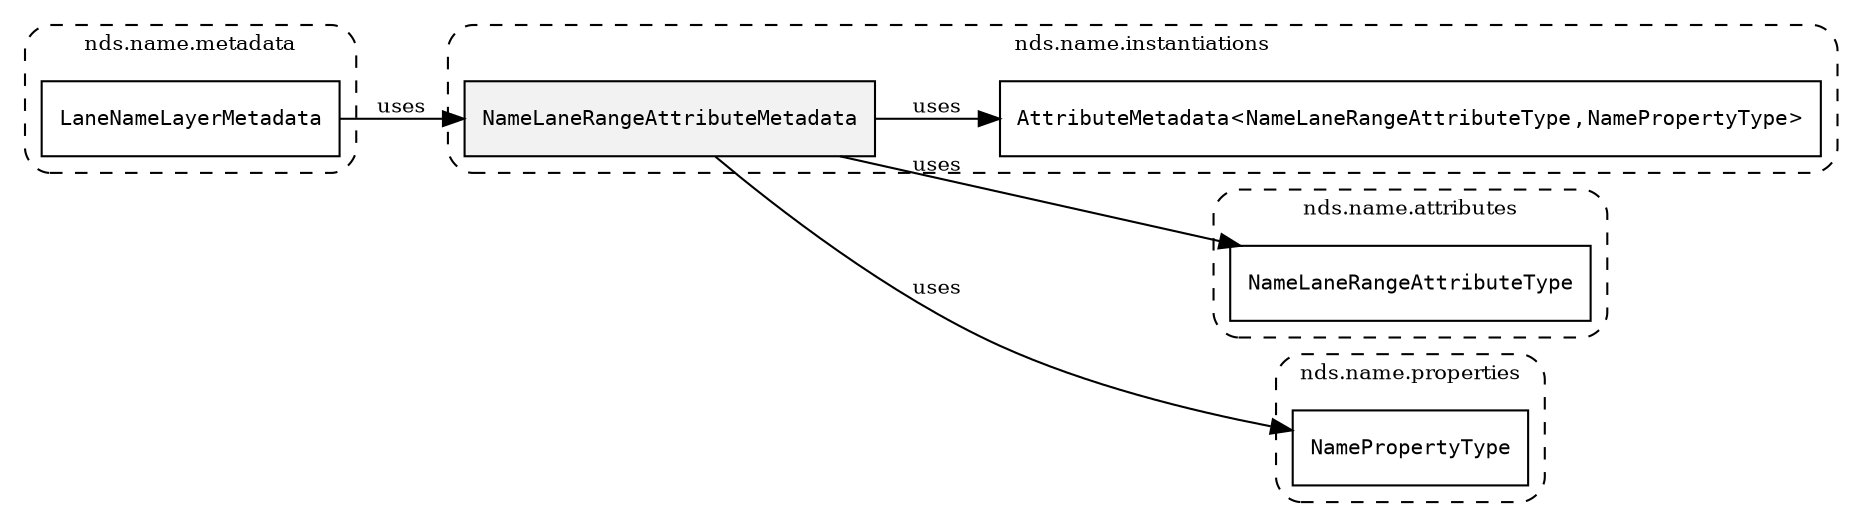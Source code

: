 /**
 * This dot file creates symbol collaboration diagram for NameLaneRangeAttributeMetadata.
 */
digraph ZSERIO
{
    node [shape=box, fontsize=10];
    rankdir="LR";
    fontsize=10;
    tooltip="NameLaneRangeAttributeMetadata collaboration diagram";

    subgraph "cluster_nds.name.instantiations"
    {
        style="dashed, rounded";
        label="nds.name.instantiations";
        tooltip="Package nds.name.instantiations";
        href="../../../content/packages/nds.name.instantiations.html#Package-nds-name-instantiations";
        target="_parent";

        "NameLaneRangeAttributeMetadata" [style="filled", fillcolor="#0000000D", target="_parent", label=<<font face="monospace"><table align="center" border="0" cellspacing="0" cellpadding="0"><tr><td href="../../../content/packages/nds.name.instantiations.html#InstantiateType-NameLaneRangeAttributeMetadata" title="InstantiateType defined in nds.name.instantiations">NameLaneRangeAttributeMetadata</td></tr></table></font>>];
        "AttributeMetadata&lt;NameLaneRangeAttributeType,NamePropertyType&gt;" [target="_parent", label=<<font face="monospace"><table align="center" border="0" cellspacing="0" cellpadding="0"><tr><td href="../../../content/packages/nds.core.attributemap.html#Structure-AttributeMetadata" title="Structure defined in nds.core.attributemap">AttributeMetadata</td><td>&lt;</td><td><table align="center" border="0" cellspacing="0" cellpadding="0"><tr><td href="../../../content/packages/nds.name.attributes.html#Enum-NameLaneRangeAttributeType" title="Enum defined in nds.name.attributes">NameLaneRangeAttributeType</td></tr></table></td><td>,</td><td><table align="center" border="0" cellspacing="0" cellpadding="0"><tr><td href="../../../content/packages/nds.name.properties.html#Structure-NamePropertyType" title="Structure defined in nds.name.properties">NamePropertyType</td></tr></table></td><td>&gt;</td></tr></table></font>>];
    }

    subgraph "cluster_nds.name.attributes"
    {
        style="dashed, rounded";
        label="nds.name.attributes";
        tooltip="Package nds.name.attributes";
        href="../../../content/packages/nds.name.attributes.html#Package-nds-name-attributes";
        target="_parent";

        "NameLaneRangeAttributeType" [target="_parent", label=<<font face="monospace"><table align="center" border="0" cellspacing="0" cellpadding="0"><tr><td href="../../../content/packages/nds.name.attributes.html#Enum-NameLaneRangeAttributeType" title="Enum defined in nds.name.attributes">NameLaneRangeAttributeType</td></tr></table></font>>];
    }

    subgraph "cluster_nds.name.properties"
    {
        style="dashed, rounded";
        label="nds.name.properties";
        tooltip="Package nds.name.properties";
        href="../../../content/packages/nds.name.properties.html#Package-nds-name-properties";
        target="_parent";

        "NamePropertyType" [target="_parent", label=<<font face="monospace"><table align="center" border="0" cellspacing="0" cellpadding="0"><tr><td href="../../../content/packages/nds.name.properties.html#Structure-NamePropertyType" title="Structure defined in nds.name.properties">NamePropertyType</td></tr></table></font>>];
    }

    subgraph "cluster_nds.name.metadata"
    {
        style="dashed, rounded";
        label="nds.name.metadata";
        tooltip="Package nds.name.metadata";
        href="../../../content/packages/nds.name.metadata.html#Package-nds-name-metadata";
        target="_parent";

        "LaneNameLayerMetadata" [target="_parent", label=<<font face="monospace"><table align="center" border="0" cellspacing="0" cellpadding="0"><tr><td href="../../../content/packages/nds.name.metadata.html#Structure-LaneNameLayerMetadata" title="Structure defined in nds.name.metadata">LaneNameLayerMetadata</td></tr></table></font>>];
    }

    "NameLaneRangeAttributeMetadata" -> "AttributeMetadata&lt;NameLaneRangeAttributeType,NamePropertyType&gt;" [label="uses", fontsize=10];
    "NameLaneRangeAttributeMetadata" -> "NameLaneRangeAttributeType" [label="uses", fontsize=10];
    "NameLaneRangeAttributeMetadata" -> "NamePropertyType" [label="uses", fontsize=10];
    "LaneNameLayerMetadata" -> "NameLaneRangeAttributeMetadata" [label="uses", fontsize=10];
}

